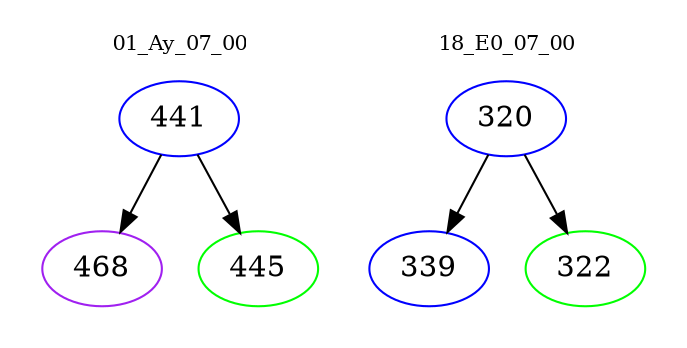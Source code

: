 digraph{
subgraph cluster_0 {
color = white
label = "01_Ay_07_00";
fontsize=10;
T0_441 [label="441", color="blue"]
T0_441 -> T0_468 [color="black"]
T0_468 [label="468", color="purple"]
T0_441 -> T0_445 [color="black"]
T0_445 [label="445", color="green"]
}
subgraph cluster_1 {
color = white
label = "18_E0_07_00";
fontsize=10;
T1_320 [label="320", color="blue"]
T1_320 -> T1_339 [color="black"]
T1_339 [label="339", color="blue"]
T1_320 -> T1_322 [color="black"]
T1_322 [label="322", color="green"]
}
}
